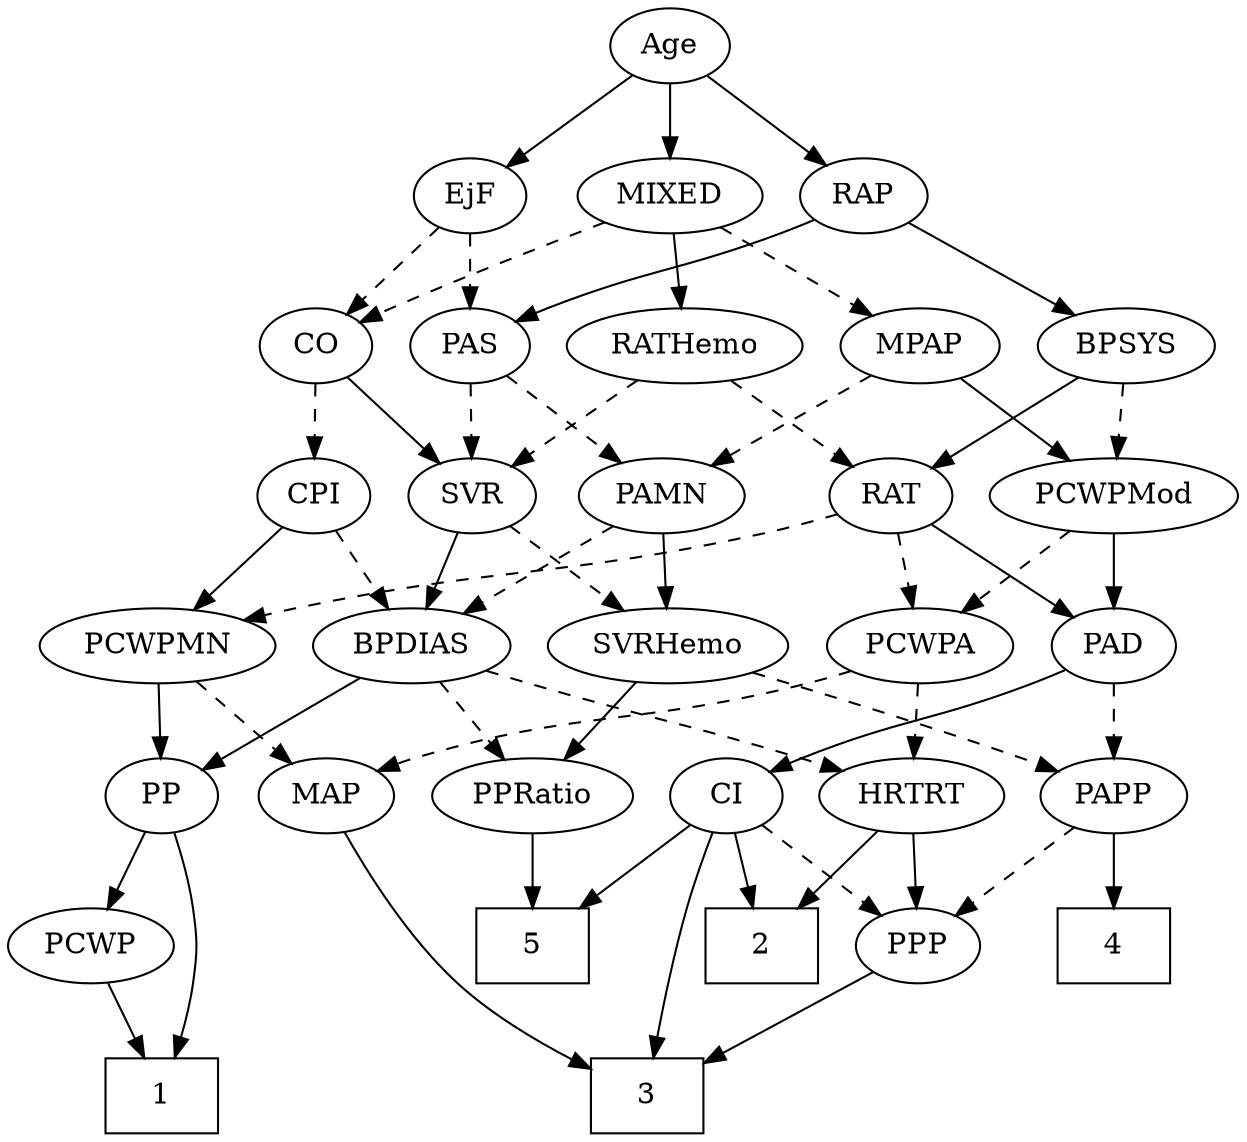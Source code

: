 strict digraph {
	graph [bb="0,0,540.09,540"];
	node [label="\N"];
	1	[height=0.5,
		pos="67.097,18",
		shape=box,
		width=0.75];
	2	[height=0.5,
		pos="340.1,90",
		shape=box,
		width=0.75];
	3	[height=0.5,
		pos="285.1,18",
		shape=box,
		width=0.75];
	4	[height=0.5,
		pos="489.1,90",
		shape=box,
		width=0.75];
	5	[height=0.5,
		pos="230.1,90",
		shape=box,
		width=0.75];
	Age	[height=0.5,
		pos="293.1,522",
		width=0.75];
	EjF	[height=0.5,
		pos="204.1,450",
		width=0.75];
	Age -> EjF	[pos="e,221.06,464.35 276.36,507.83 263.02,497.34 244.13,482.49 229.02,470.6",
		style=solid];
	RAP	[height=0.5,
		pos="379.1,450",
		width=0.77632];
	Age -> RAP	[pos="e,362.27,464.69 309.68,507.5 322.33,497.21 339.95,482.86 354.28,471.2",
		style=solid];
	MIXED	[height=0.5,
		pos="293.1,450",
		width=1.1193];
	Age -> MIXED	[pos="e,293.1,468.1 293.1,503.7 293.1,495.98 293.1,486.71 293.1,478.11",
		style=solid];
	CO	[height=0.5,
		pos="132.1,378",
		width=0.75];
	EjF -> CO	[pos="e,146.89,393.38 189.53,434.83 179.35,424.94 165.57,411.55 154.07,400.36",
		style=dashed];
	PAS	[height=0.5,
		pos="204.1,378",
		width=0.75];
	EjF -> PAS	[pos="e,204.1,396.1 204.1,431.7 204.1,423.98 204.1,414.71 204.1,406.11",
		style=dashed];
	BPSYS	[height=0.5,
		pos="491.1,378",
		width=1.0471];
	RAP -> BPSYS	[pos="e,469.13,392.73 398.61,436.81 415.67,426.14 440.75,410.47 460.48,398.13",
		style=solid];
	RAP -> PAS	[pos="e,225.26,389.43 357.33,438.6 352.36,436.34 347.08,434.02 342.1,432 297.54,413.95 284.56,414.29 240.1,396 238.28,395.25 236.41,394.46 \
234.54,393.64",
		style=solid];
	MPAP	[height=0.5,
		pos="400.1,378",
		width=0.97491];
	MIXED -> MPAP	[pos="e,379.31,392.6 315.01,434.67 331.04,424.17 352.98,409.82 370.56,398.32",
		style=dashed];
	MIXED -> CO	[pos="e,153.35,389.21 264.16,437.12 238.73,426.58 200.8,410.65 168.1,396 166.3,395.19 164.46,394.36 162.6,393.51",
		style=dashed];
	RATHemo	[height=0.5,
		pos="298.1,378",
		width=1.3721];
	MIXED -> RATHemo	[pos="e,296.88,396.1 294.33,431.7 294.88,423.98 295.55,414.71 296.16,406.11",
		style=solid];
	PAMN	[height=0.5,
		pos="288.1,306",
		width=1.011];
	MPAP -> PAMN	[pos="e,309.73,320.52 378.77,363.67 361.67,352.98 337.47,337.86 318.37,325.92",
		style=dashed];
	PCWPMod	[height=0.5,
		pos="488.1,306",
		width=1.4443];
	MPAP -> PCWPMod	[pos="e,468.36,322.7 418.33,362.5 430.42,352.88 446.52,340.07 460.2,329.19",
		style=solid];
	RAT	[height=0.5,
		pos="391.1,306",
		width=0.75827];
	BPSYS -> RAT	[pos="e,409.11,319.61 470.38,362.5 454.98,351.72 433.87,336.94 417.3,325.34",
		style=solid];
	BPSYS -> PCWPMod	[pos="e,488.83,324.1 490.36,359.7 490.02,351.98 489.63,342.71 489.26,334.11",
		style=dashed];
	PAD	[height=0.5,
		pos="488.1,234",
		width=0.79437];
	CI	[height=0.5,
		pos="315.1,162",
		width=0.75];
	PAD -> CI	[pos="e,336.27,173.41 465.93,222.44 461.07,220.24 455.94,217.98 451.1,216 407.37,198.12 394.73,198.11 351.1,180 349.28,179.24 347.42,178.45 \
345.55,177.63",
		style=solid];
	PAPP	[height=0.5,
		pos="489.1,162",
		width=0.88464];
	PAD -> PAPP	[pos="e,488.85,180.1 488.34,215.7 488.45,207.98 488.59,198.71 488.71,190.11",
		style=dashed];
	CPI	[height=0.5,
		pos="131.1,306",
		width=0.75];
	CO -> CPI	[pos="e,131.34,324.1 131.85,359.7 131.74,351.98 131.61,342.71 131.48,334.11",
		style=dashed];
	SVR	[height=0.5,
		pos="204.1,306",
		width=0.77632];
	CO -> SVR	[pos="e,189.3,321.38 146.67,362.83 156.85,352.94 170.62,339.55 182.13,328.36",
		style=solid];
	PAS -> PAMN	[pos="e,270.21,321.91 220.29,363.5 232.25,353.54 248.76,339.78 262.49,328.34",
		style=dashed];
	PAS -> SVR	[pos="e,204.1,324.1 204.1,359.7 204.1,351.98 204.1,342.71 204.1,334.11",
		style=dashed];
	SVRHemo	[height=0.5,
		pos="290.1,234",
		width=1.3902];
	PAMN -> SVRHemo	[pos="e,289.61,252.1 288.59,287.7 288.81,279.98 289.08,270.71 289.32,262.11",
		style=solid];
	BPDIAS	[height=0.5,
		pos="180.1,234",
		width=1.1735];
	PAMN -> BPDIAS	[pos="e,202.51,249.52 266.76,291.17 250.95,280.92 229.16,266.8 211.38,255.28",
		style=dashed];
	RATHemo -> RAT	[pos="e,373.64,320.14 318.74,361.46 332.51,351.09 350.73,337.38 365.44,326.31",
		style=dashed];
	RATHemo -> SVR	[pos="e,221.74,320.14 277.24,361.46 263.31,351.09 244.89,337.38 230.03,326.31",
		style=dashed];
	PCWPMN	[height=0.5,
		pos="70.097,234",
		width=1.3902];
	CPI -> PCWPMN	[pos="e,84.293,251.29 118.16,290.15 110.25,281.07 99.937,269.24 90.898,258.87",
		style=solid];
	CPI -> BPDIAS	[pos="e,168.57,251.47 141.97,289.46 148.08,280.74 155.84,269.65 162.76,259.76",
		style=dashed];
	RAT -> PAD	[pos="e,470.09,247.99 408.89,292.16 423.7,281.47 445,266.1 461.78,253.99",
		style=solid];
	PCWPA	[height=0.5,
		pos="400.1,234",
		width=1.1555];
	RAT -> PCWPA	[pos="e,397.88,252.28 393.28,288.05 394.27,280.35 395.46,271.03 396.58,262.36",
		style=dashed];
	RAT -> PCWPMN	[pos="e,107.08,246.3 366.99,297.29 356.62,294.14 344.34,290.63 333.1,288 243.45,267.02 218.79,272.77 129.1,252 125.07,251.07 120.9,250.03 \
116.74,248.93",
		style=dashed];
	SVR -> SVRHemo	[pos="e,270.86,250.65 220.68,291.5 232.67,281.74 249.15,268.33 263.04,257.02",
		style=dashed];
	SVR -> BPDIAS	[pos="e,186.02,252.28 198.29,288.05 195.59,280.18 192.31,270.62 189.28,261.79",
		style=solid];
	PCWPMod -> PAD	[pos="e,488.1,252.1 488.1,287.7 488.1,279.98 488.1,270.71 488.1,262.11",
		style=solid];
	PCWPMod -> PCWPA	[pos="e,419.08,250.1 468.13,289.12 455.95,279.43 440.23,266.92 426.97,256.37",
		style=dashed];
	MAP	[height=0.5,
		pos="142.1,162",
		width=0.84854];
	PCWPA -> MAP	[pos="e,165.31,174.02 368.98,222.02 362.45,219.89 355.58,217.77 349.1,216 275.43,195.9 253.79,203.37 181.1,180 178.98,179.32 176.83,178.57 \
174.67,177.76",
		style=dashed];
	HRTRT	[height=0.5,
		pos="400.1,162",
		width=1.1013];
	PCWPA -> HRTRT	[pos="e,400.1,180.1 400.1,215.7 400.1,207.98 400.1,198.71 400.1,190.11",
		style=dashed];
	PCWPMN -> MAP	[pos="e,126.96,177.72 86.796,216.76 96.557,207.27 109.01,195.17 119.62,184.85",
		style=dashed];
	PP	[height=0.5,
		pos="66.097,162",
		width=0.75];
	PCWPMN -> PP	[pos="e,67.074,180.1 69.108,215.7 68.667,207.98 68.138,198.71 67.646,190.11",
		style=solid];
	PPRatio	[height=0.5,
		pos="230.1,162",
		width=1.1013];
	SVRHemo -> PPRatio	[pos="e,243.8,178.99 275.88,216.41 268.3,207.57 258.84,196.53 250.49,186.79",
		style=solid];
	SVRHemo -> PAPP	[pos="e,464.68,173.74 326.7,221.72 359.12,211.51 407.6,195.71 449.1,180 451.16,179.22 453.28,178.39 455.4,177.55",
		style=dashed];
	BPDIAS -> PP	[pos="e,85.347,174.82 157.03,218.83 138.83,207.66 113.38,192.03 94.028,180.15",
		style=solid];
	BPDIAS -> PPRatio	[pos="e,218.33,179.47 191.95,216.41 198.05,207.87 205.61,197.28 212.39,187.79",
		style=dashed];
	BPDIAS -> HRTRT	[pos="e,369.84,173.72 212.15,222.15 218.42,220.07 224.96,217.94 231.1,216 284.18,199.19 298.12,197.13 351.1,180 354.04,179.05 357.08,178.04 \
360.14,177.02",
		style=dashed];
	MAP -> 3	[pos="e,257.96,30.256 148.76,144.21 157.08,124.93 172.82,93.244 194.1,72 209.74,56.378 230.91,43.689 248.89,34.648",
		style=solid];
	PP -> 1	[pos="e,71.966,36.021 71.371,144.01 74.29,133.7 77.619,120.23 79.097,108 81.017,92.116 80.874,87.901 79.097,72 78.139,63.43 76.335,54.223 \
74.412,45.926",
		style=solid];
	PCWP	[height=0.5,
		pos="35.097,90",
		width=0.97491];
	PP -> PCWP	[pos="e,42.606,107.96 58.75,144.41 55.174,136.34 50.788,126.43 46.768,117.35",
		style=solid];
	PPP	[height=0.5,
		pos="412.1,90",
		width=0.75];
	PPP -> 3	[pos="e,312.22,33.948 391.97,77.908 372.96,67.426 343.99,51.463 321.02,38.797",
		style=solid];
	PPRatio -> 5	[pos="e,230.1,108.1 230.1,143.7 230.1,135.98 230.1,126.71 230.1,118.11",
		style=solid];
	PCWP -> 1	[pos="e,59.121,36.447 42.68,72.411 46.318,64.454 50.767,54.722 54.866,45.756",
		style=solid];
	CI -> 2	[pos="e,333.87,108.45 321.02,144.41 323.83,136.54 327.27,126.93 330.44,118.04",
		style=solid];
	CI -> 3	[pos="e,288.75,36.268 311.54,144.15 306.42,119.94 296.94,75.054 290.83,46.133",
		style=solid];
	CI -> 5	[pos="e,250.96,108.18 298.71,147.5 287.44,138.23 272.18,125.66 258.91,114.73",
		style=solid];
	CI -> PPP	[pos="e,394.42,103.76 332.89,148.16 347.79,137.41 369.27,121.91 386.1,109.76",
		style=dashed];
	PAPP -> 4	[pos="e,489.1,108.1 489.1,143.7 489.1,135.98 489.1,126.71 489.1,118.11",
		style=solid];
	PAPP -> PPP	[pos="e,427.36,104.87 472.77,146.15 461.76,136.15 447.08,122.8 434.92,111.75",
		style=dashed];
	HRTRT -> 2	[pos="e,354.77,108.12 386.18,144.76 378.82,136.18 369.64,125.46 361.4,115.86",
		style=solid];
	HRTRT -> PPP	[pos="e,409.16,108.1 403.06,143.7 404.39,135.98 405.97,126.71 407.45,118.11",
		style=solid];
}
